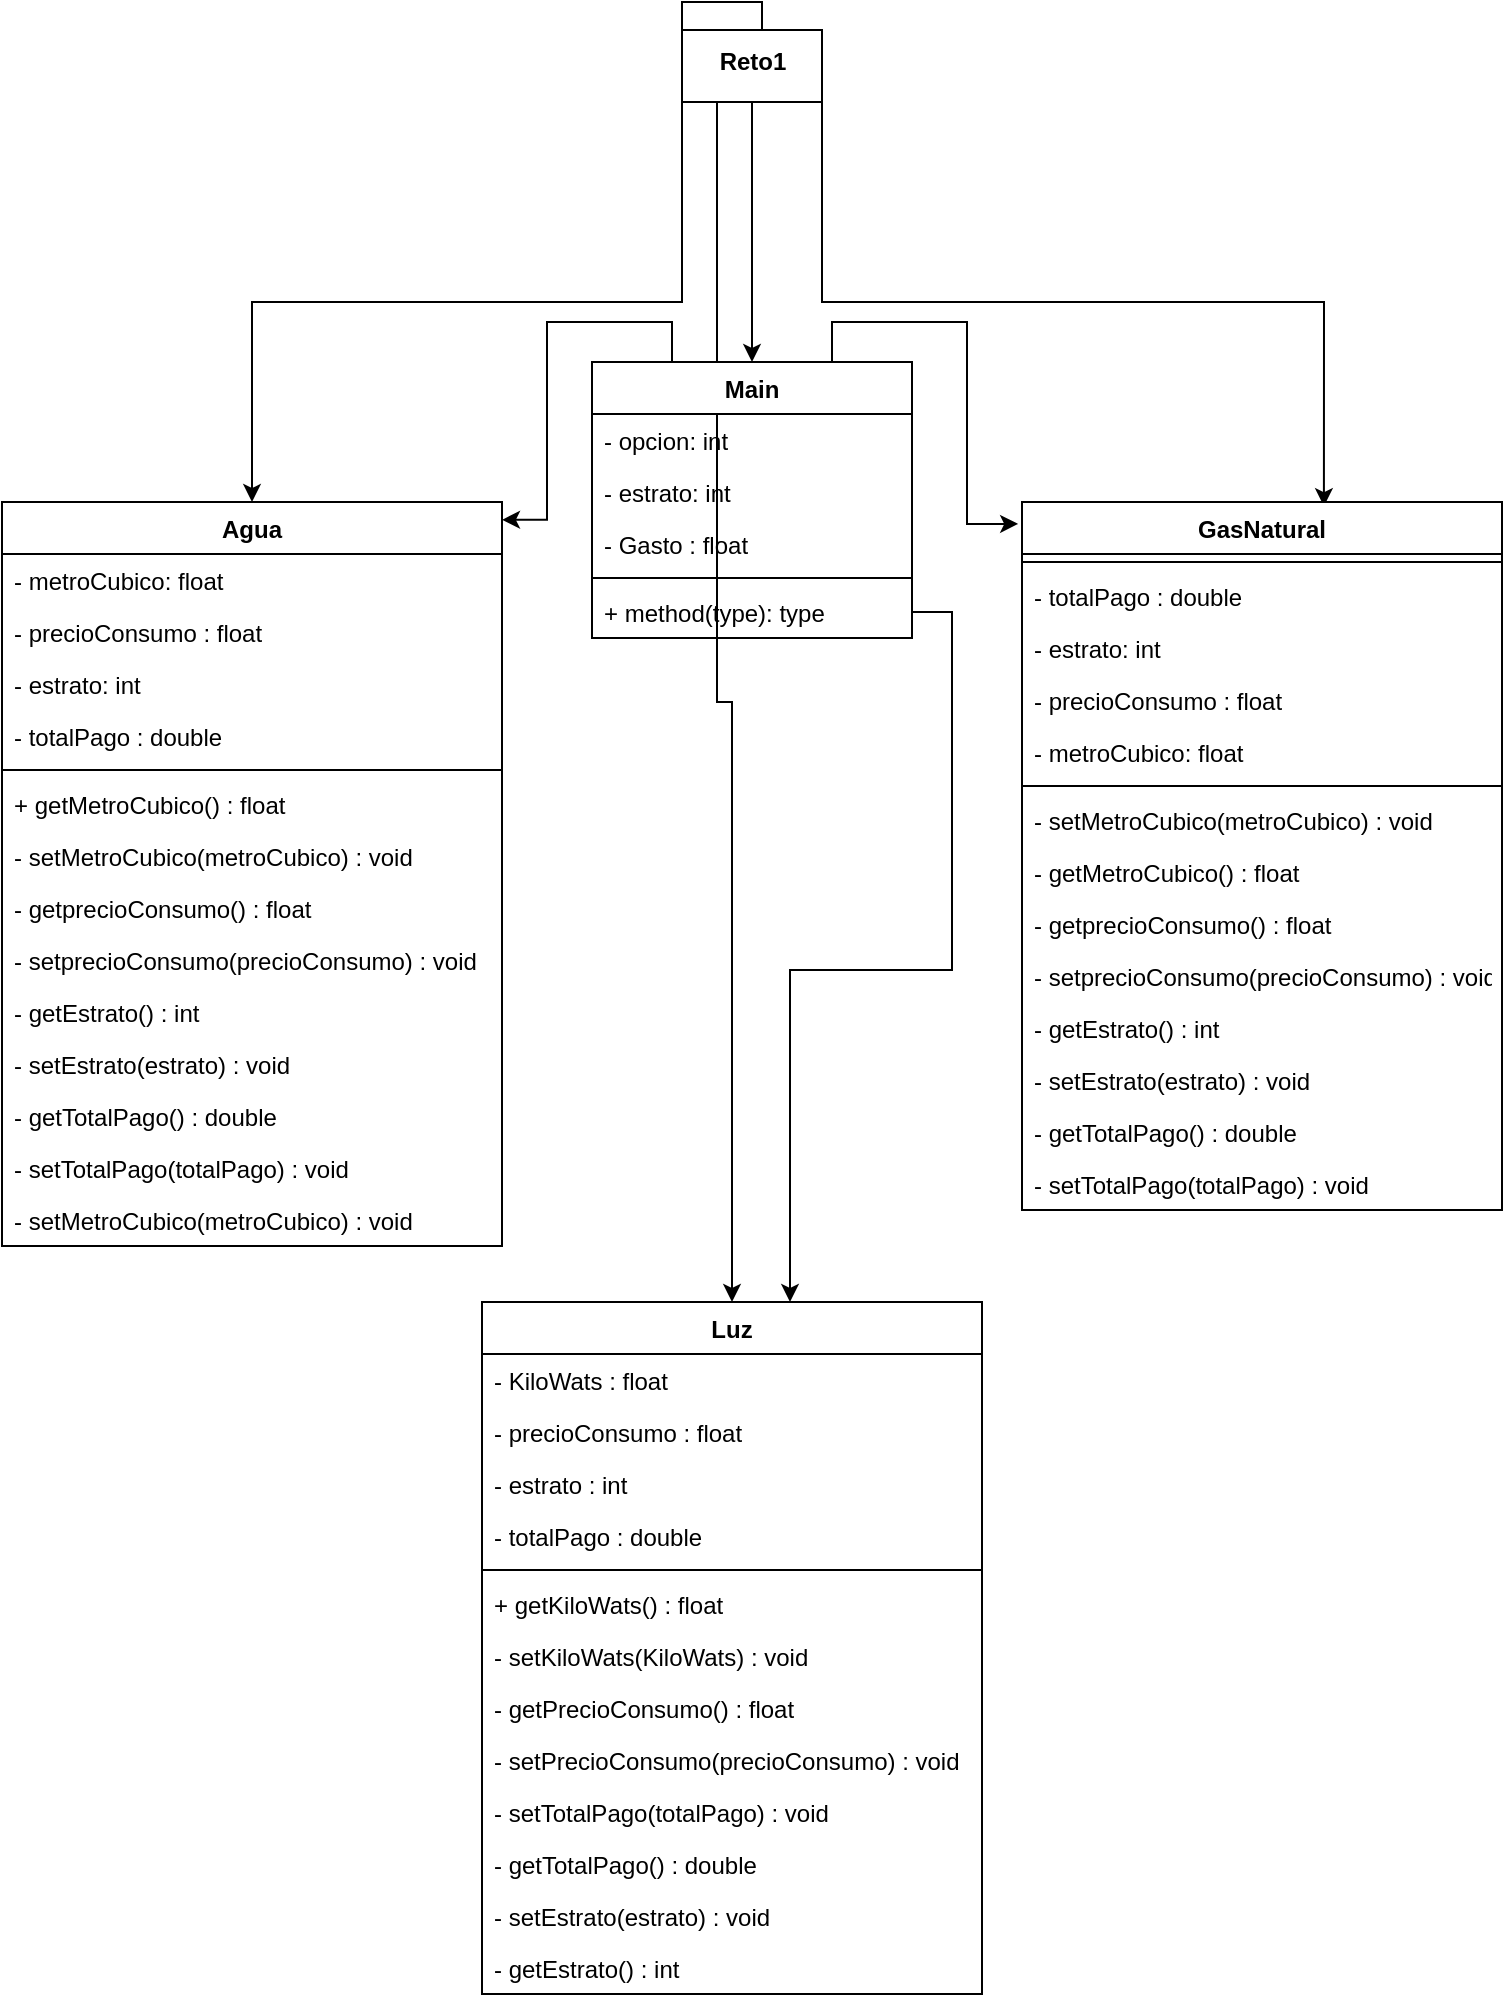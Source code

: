 <mxfile version="14.8.5" type="device"><diagram id="HxVdMPQQJtYXHU90V-i9" name="Page-1"><mxGraphModel dx="1210" dy="636" grid="1" gridSize="10" guides="1" tooltips="1" connect="1" arrows="1" fold="1" page="1" pageScale="1" pageWidth="850" pageHeight="1100" math="0" shadow="0"><root><mxCell id="0"/><mxCell id="1" parent="0"/><mxCell id="yDZ5fZrSNVzCwJpcUcKa-127" style="edgeStyle=orthogonalEdgeStyle;rounded=0;orthogonalLoop=1;jettySize=auto;html=1;exitX=0;exitY=0;exitDx=0;exitDy=50;exitPerimeter=0;" edge="1" parent="1" source="yDZ5fZrSNVzCwJpcUcKa-1" target="yDZ5fZrSNVzCwJpcUcKa-14"><mxGeometry relative="1" as="geometry"/></mxCell><mxCell id="yDZ5fZrSNVzCwJpcUcKa-128" style="edgeStyle=orthogonalEdgeStyle;rounded=0;orthogonalLoop=1;jettySize=auto;html=1;exitX=0;exitY=0;exitDx=70;exitDy=50;exitPerimeter=0;entryX=0.629;entryY=0.006;entryDx=0;entryDy=0;entryPerimeter=0;" edge="1" parent="1" source="yDZ5fZrSNVzCwJpcUcKa-1" target="yDZ5fZrSNVzCwJpcUcKa-22"><mxGeometry relative="1" as="geometry"/></mxCell><mxCell id="yDZ5fZrSNVzCwJpcUcKa-129" style="edgeStyle=orthogonalEdgeStyle;rounded=0;orthogonalLoop=1;jettySize=auto;html=1;exitX=0.5;exitY=1;exitDx=0;exitDy=0;exitPerimeter=0;entryX=0.5;entryY=0;entryDx=0;entryDy=0;" edge="1" parent="1" source="yDZ5fZrSNVzCwJpcUcKa-1" target="yDZ5fZrSNVzCwJpcUcKa-26"><mxGeometry relative="1" as="geometry"/></mxCell><mxCell id="yDZ5fZrSNVzCwJpcUcKa-130" style="edgeStyle=orthogonalEdgeStyle;rounded=0;orthogonalLoop=1;jettySize=auto;html=1;exitX=0.25;exitY=1;exitDx=0;exitDy=0;exitPerimeter=0;entryX=0.5;entryY=0;entryDx=0;entryDy=0;" edge="1" parent="1" source="yDZ5fZrSNVzCwJpcUcKa-1" target="yDZ5fZrSNVzCwJpcUcKa-30"><mxGeometry relative="1" as="geometry"/></mxCell><mxCell id="yDZ5fZrSNVzCwJpcUcKa-1" value="Reto1" style="shape=folder;fontStyle=1;spacingTop=10;tabWidth=40;tabHeight=14;tabPosition=left;html=1;" vertex="1" parent="1"><mxGeometry x="380" y="30" width="70" height="50" as="geometry"/></mxCell><mxCell id="yDZ5fZrSNVzCwJpcUcKa-14" value="Agua" style="swimlane;fontStyle=1;align=center;verticalAlign=top;childLayout=stackLayout;horizontal=1;startSize=26;horizontalStack=0;resizeParent=1;resizeParentMax=0;resizeLast=0;collapsible=1;marginBottom=0;" vertex="1" parent="1"><mxGeometry x="40" y="280" width="250" height="372" as="geometry"/></mxCell><mxCell id="yDZ5fZrSNVzCwJpcUcKa-43" value="- metroCubico: float" style="text;strokeColor=none;fillColor=none;align=left;verticalAlign=top;spacingLeft=4;spacingRight=4;overflow=hidden;rotatable=0;points=[[0,0.5],[1,0.5]];portConstraint=eastwest;" vertex="1" parent="yDZ5fZrSNVzCwJpcUcKa-14"><mxGeometry y="26" width="250" height="26" as="geometry"/></mxCell><mxCell id="yDZ5fZrSNVzCwJpcUcKa-44" value="- precioConsumo : float" style="text;strokeColor=none;fillColor=none;align=left;verticalAlign=top;spacingLeft=4;spacingRight=4;overflow=hidden;rotatable=0;points=[[0,0.5],[1,0.5]];portConstraint=eastwest;" vertex="1" parent="yDZ5fZrSNVzCwJpcUcKa-14"><mxGeometry y="52" width="250" height="26" as="geometry"/></mxCell><mxCell id="yDZ5fZrSNVzCwJpcUcKa-45" value="- estrato: int" style="text;strokeColor=none;fillColor=none;align=left;verticalAlign=top;spacingLeft=4;spacingRight=4;overflow=hidden;rotatable=0;points=[[0,0.5],[1,0.5]];portConstraint=eastwest;" vertex="1" parent="yDZ5fZrSNVzCwJpcUcKa-14"><mxGeometry y="78" width="250" height="26" as="geometry"/></mxCell><mxCell id="yDZ5fZrSNVzCwJpcUcKa-15" value="- totalPago : double" style="text;strokeColor=none;fillColor=none;align=left;verticalAlign=top;spacingLeft=4;spacingRight=4;overflow=hidden;rotatable=0;points=[[0,0.5],[1,0.5]];portConstraint=eastwest;" vertex="1" parent="yDZ5fZrSNVzCwJpcUcKa-14"><mxGeometry y="104" width="250" height="26" as="geometry"/></mxCell><mxCell id="yDZ5fZrSNVzCwJpcUcKa-16" value="" style="line;strokeWidth=1;fillColor=none;align=left;verticalAlign=middle;spacingTop=-1;spacingLeft=3;spacingRight=3;rotatable=0;labelPosition=right;points=[];portConstraint=eastwest;" vertex="1" parent="yDZ5fZrSNVzCwJpcUcKa-14"><mxGeometry y="130" width="250" height="8" as="geometry"/></mxCell><mxCell id="yDZ5fZrSNVzCwJpcUcKa-46" value="+ getMetroCubico() : float" style="text;strokeColor=none;fillColor=none;align=left;verticalAlign=top;spacingLeft=4;spacingRight=4;overflow=hidden;rotatable=0;points=[[0,0.5],[1,0.5]];portConstraint=eastwest;" vertex="1" parent="yDZ5fZrSNVzCwJpcUcKa-14"><mxGeometry y="138" width="250" height="26" as="geometry"/></mxCell><mxCell id="yDZ5fZrSNVzCwJpcUcKa-48" value="- setMetroCubico(metroCubico) : void" style="text;strokeColor=none;fillColor=none;align=left;verticalAlign=top;spacingLeft=4;spacingRight=4;overflow=hidden;rotatable=0;points=[[0,0.5],[1,0.5]];portConstraint=eastwest;" vertex="1" parent="yDZ5fZrSNVzCwJpcUcKa-14"><mxGeometry y="164" width="250" height="26" as="geometry"/></mxCell><mxCell id="yDZ5fZrSNVzCwJpcUcKa-49" value="- getprecioConsumo() : float" style="text;strokeColor=none;fillColor=none;align=left;verticalAlign=top;spacingLeft=4;spacingRight=4;overflow=hidden;rotatable=0;points=[[0,0.5],[1,0.5]];portConstraint=eastwest;" vertex="1" parent="yDZ5fZrSNVzCwJpcUcKa-14"><mxGeometry y="190" width="250" height="26" as="geometry"/></mxCell><mxCell id="yDZ5fZrSNVzCwJpcUcKa-50" value="- setprecioConsumo(precioConsumo) : void" style="text;strokeColor=none;fillColor=none;align=left;verticalAlign=top;spacingLeft=4;spacingRight=4;overflow=hidden;rotatable=0;points=[[0,0.5],[1,0.5]];portConstraint=eastwest;" vertex="1" parent="yDZ5fZrSNVzCwJpcUcKa-14"><mxGeometry y="216" width="250" height="26" as="geometry"/></mxCell><mxCell id="yDZ5fZrSNVzCwJpcUcKa-51" value="- getEstrato() : int" style="text;strokeColor=none;fillColor=none;align=left;verticalAlign=top;spacingLeft=4;spacingRight=4;overflow=hidden;rotatable=0;points=[[0,0.5],[1,0.5]];portConstraint=eastwest;" vertex="1" parent="yDZ5fZrSNVzCwJpcUcKa-14"><mxGeometry y="242" width="250" height="26" as="geometry"/></mxCell><mxCell id="yDZ5fZrSNVzCwJpcUcKa-52" value="- setEstrato(estrato) : void" style="text;strokeColor=none;fillColor=none;align=left;verticalAlign=top;spacingLeft=4;spacingRight=4;overflow=hidden;rotatable=0;points=[[0,0.5],[1,0.5]];portConstraint=eastwest;" vertex="1" parent="yDZ5fZrSNVzCwJpcUcKa-14"><mxGeometry y="268" width="250" height="26" as="geometry"/></mxCell><mxCell id="yDZ5fZrSNVzCwJpcUcKa-53" value="- getTotalPago() : double" style="text;strokeColor=none;fillColor=none;align=left;verticalAlign=top;spacingLeft=4;spacingRight=4;overflow=hidden;rotatable=0;points=[[0,0.5],[1,0.5]];portConstraint=eastwest;" vertex="1" parent="yDZ5fZrSNVzCwJpcUcKa-14"><mxGeometry y="294" width="250" height="26" as="geometry"/></mxCell><mxCell id="yDZ5fZrSNVzCwJpcUcKa-17" value="- setTotalPago(totalPago) : void" style="text;strokeColor=none;fillColor=none;align=left;verticalAlign=top;spacingLeft=4;spacingRight=4;overflow=hidden;rotatable=0;points=[[0,0.5],[1,0.5]];portConstraint=eastwest;" vertex="1" parent="yDZ5fZrSNVzCwJpcUcKa-14"><mxGeometry y="320" width="250" height="26" as="geometry"/></mxCell><mxCell id="yDZ5fZrSNVzCwJpcUcKa-63" value="- setMetroCubico(metroCubico) : void" style="text;strokeColor=none;fillColor=none;align=left;verticalAlign=top;spacingLeft=4;spacingRight=4;overflow=hidden;rotatable=0;points=[[0,0.5],[1,0.5]];portConstraint=eastwest;" vertex="1" parent="yDZ5fZrSNVzCwJpcUcKa-14"><mxGeometry y="346" width="250" height="26" as="geometry"/></mxCell><mxCell id="yDZ5fZrSNVzCwJpcUcKa-22" value="GasNatural" style="swimlane;fontStyle=1;align=center;verticalAlign=top;childLayout=stackLayout;horizontal=1;startSize=26;horizontalStack=0;resizeParent=1;resizeParentMax=0;resizeLast=0;collapsible=1;marginBottom=0;" vertex="1" parent="1"><mxGeometry x="550" y="280" width="240" height="354" as="geometry"/></mxCell><mxCell id="yDZ5fZrSNVzCwJpcUcKa-114" value="" style="line;strokeWidth=1;fillColor=none;align=left;verticalAlign=middle;spacingTop=-1;spacingLeft=3;spacingRight=3;rotatable=0;labelPosition=right;points=[];portConstraint=eastwest;" vertex="1" parent="yDZ5fZrSNVzCwJpcUcKa-22"><mxGeometry y="26" width="240" height="8" as="geometry"/></mxCell><mxCell id="yDZ5fZrSNVzCwJpcUcKa-113" value="- totalPago : double" style="text;strokeColor=none;fillColor=none;align=left;verticalAlign=top;spacingLeft=4;spacingRight=4;overflow=hidden;rotatable=0;points=[[0,0.5],[1,0.5]];portConstraint=eastwest;" vertex="1" parent="yDZ5fZrSNVzCwJpcUcKa-22"><mxGeometry y="34" width="240" height="26" as="geometry"/></mxCell><mxCell id="yDZ5fZrSNVzCwJpcUcKa-112" value="- estrato: int" style="text;strokeColor=none;fillColor=none;align=left;verticalAlign=top;spacingLeft=4;spacingRight=4;overflow=hidden;rotatable=0;points=[[0,0.5],[1,0.5]];portConstraint=eastwest;" vertex="1" parent="yDZ5fZrSNVzCwJpcUcKa-22"><mxGeometry y="60" width="240" height="26" as="geometry"/></mxCell><mxCell id="yDZ5fZrSNVzCwJpcUcKa-111" value="- precioConsumo : float" style="text;strokeColor=none;fillColor=none;align=left;verticalAlign=top;spacingLeft=4;spacingRight=4;overflow=hidden;rotatable=0;points=[[0,0.5],[1,0.5]];portConstraint=eastwest;" vertex="1" parent="yDZ5fZrSNVzCwJpcUcKa-22"><mxGeometry y="86" width="240" height="26" as="geometry"/></mxCell><mxCell id="yDZ5fZrSNVzCwJpcUcKa-110" value="- metroCubico: float" style="text;strokeColor=none;fillColor=none;align=left;verticalAlign=top;spacingLeft=4;spacingRight=4;overflow=hidden;rotatable=0;points=[[0,0.5],[1,0.5]];portConstraint=eastwest;" vertex="1" parent="yDZ5fZrSNVzCwJpcUcKa-22"><mxGeometry y="112" width="240" height="26" as="geometry"/></mxCell><mxCell id="yDZ5fZrSNVzCwJpcUcKa-24" value="" style="line;strokeWidth=1;fillColor=none;align=left;verticalAlign=middle;spacingTop=-1;spacingLeft=3;spacingRight=3;rotatable=0;labelPosition=right;points=[];portConstraint=eastwest;" vertex="1" parent="yDZ5fZrSNVzCwJpcUcKa-22"><mxGeometry y="138" width="240" height="8" as="geometry"/></mxCell><mxCell id="yDZ5fZrSNVzCwJpcUcKa-116" value="- setMetroCubico(metroCubico) : void" style="text;strokeColor=none;fillColor=none;align=left;verticalAlign=top;spacingLeft=4;spacingRight=4;overflow=hidden;rotatable=0;points=[[0,0.5],[1,0.5]];portConstraint=eastwest;" vertex="1" parent="yDZ5fZrSNVzCwJpcUcKa-22"><mxGeometry y="146" width="240" height="26" as="geometry"/></mxCell><mxCell id="yDZ5fZrSNVzCwJpcUcKa-126" value="- getMetroCubico() : float" style="text;strokeColor=none;fillColor=none;align=left;verticalAlign=top;spacingLeft=4;spacingRight=4;overflow=hidden;rotatable=0;points=[[0,0.5],[1,0.5]];portConstraint=eastwest;" vertex="1" parent="yDZ5fZrSNVzCwJpcUcKa-22"><mxGeometry y="172" width="240" height="26" as="geometry"/></mxCell><mxCell id="yDZ5fZrSNVzCwJpcUcKa-117" value="- getprecioConsumo() : float" style="text;strokeColor=none;fillColor=none;align=left;verticalAlign=top;spacingLeft=4;spacingRight=4;overflow=hidden;rotatable=0;points=[[0,0.5],[1,0.5]];portConstraint=eastwest;" vertex="1" parent="yDZ5fZrSNVzCwJpcUcKa-22"><mxGeometry y="198" width="240" height="26" as="geometry"/></mxCell><mxCell id="yDZ5fZrSNVzCwJpcUcKa-118" value="- setprecioConsumo(precioConsumo) : void" style="text;strokeColor=none;fillColor=none;align=left;verticalAlign=top;spacingLeft=4;spacingRight=4;overflow=hidden;rotatable=0;points=[[0,0.5],[1,0.5]];portConstraint=eastwest;" vertex="1" parent="yDZ5fZrSNVzCwJpcUcKa-22"><mxGeometry y="224" width="240" height="26" as="geometry"/></mxCell><mxCell id="yDZ5fZrSNVzCwJpcUcKa-119" value="- getEstrato() : int" style="text;strokeColor=none;fillColor=none;align=left;verticalAlign=top;spacingLeft=4;spacingRight=4;overflow=hidden;rotatable=0;points=[[0,0.5],[1,0.5]];portConstraint=eastwest;" vertex="1" parent="yDZ5fZrSNVzCwJpcUcKa-22"><mxGeometry y="250" width="240" height="26" as="geometry"/></mxCell><mxCell id="yDZ5fZrSNVzCwJpcUcKa-120" value="- setEstrato(estrato) : void" style="text;strokeColor=none;fillColor=none;align=left;verticalAlign=top;spacingLeft=4;spacingRight=4;overflow=hidden;rotatable=0;points=[[0,0.5],[1,0.5]];portConstraint=eastwest;" vertex="1" parent="yDZ5fZrSNVzCwJpcUcKa-22"><mxGeometry y="276" width="240" height="26" as="geometry"/></mxCell><mxCell id="yDZ5fZrSNVzCwJpcUcKa-121" value="- getTotalPago() : double" style="text;strokeColor=none;fillColor=none;align=left;verticalAlign=top;spacingLeft=4;spacingRight=4;overflow=hidden;rotatable=0;points=[[0,0.5],[1,0.5]];portConstraint=eastwest;" vertex="1" parent="yDZ5fZrSNVzCwJpcUcKa-22"><mxGeometry y="302" width="240" height="26" as="geometry"/></mxCell><mxCell id="yDZ5fZrSNVzCwJpcUcKa-122" value="- setTotalPago(totalPago) : void" style="text;strokeColor=none;fillColor=none;align=left;verticalAlign=top;spacingLeft=4;spacingRight=4;overflow=hidden;rotatable=0;points=[[0,0.5],[1,0.5]];portConstraint=eastwest;" vertex="1" parent="yDZ5fZrSNVzCwJpcUcKa-22"><mxGeometry y="328" width="240" height="26" as="geometry"/></mxCell><mxCell id="yDZ5fZrSNVzCwJpcUcKa-131" style="edgeStyle=orthogonalEdgeStyle;rounded=0;orthogonalLoop=1;jettySize=auto;html=1;exitX=0.25;exitY=0;exitDx=0;exitDy=0;entryX=1;entryY=0.024;entryDx=0;entryDy=0;entryPerimeter=0;" edge="1" parent="1" source="yDZ5fZrSNVzCwJpcUcKa-26" target="yDZ5fZrSNVzCwJpcUcKa-14"><mxGeometry relative="1" as="geometry"/></mxCell><mxCell id="yDZ5fZrSNVzCwJpcUcKa-132" style="edgeStyle=orthogonalEdgeStyle;rounded=0;orthogonalLoop=1;jettySize=auto;html=1;exitX=0.75;exitY=0;exitDx=0;exitDy=0;entryX=-0.008;entryY=0.031;entryDx=0;entryDy=0;entryPerimeter=0;" edge="1" parent="1" source="yDZ5fZrSNVzCwJpcUcKa-26" target="yDZ5fZrSNVzCwJpcUcKa-22"><mxGeometry relative="1" as="geometry"/></mxCell><mxCell id="yDZ5fZrSNVzCwJpcUcKa-26" value="Main" style="swimlane;fontStyle=1;align=center;verticalAlign=top;childLayout=stackLayout;horizontal=1;startSize=26;horizontalStack=0;resizeParent=1;resizeParentMax=0;resizeLast=0;collapsible=1;marginBottom=0;" vertex="1" parent="1"><mxGeometry x="335" y="210" width="160" height="138" as="geometry"/></mxCell><mxCell id="yDZ5fZrSNVzCwJpcUcKa-27" value="- opcion: int" style="text;strokeColor=none;fillColor=none;align=left;verticalAlign=top;spacingLeft=4;spacingRight=4;overflow=hidden;rotatable=0;points=[[0,0.5],[1,0.5]];portConstraint=eastwest;" vertex="1" parent="yDZ5fZrSNVzCwJpcUcKa-26"><mxGeometry y="26" width="160" height="26" as="geometry"/></mxCell><mxCell id="yDZ5fZrSNVzCwJpcUcKa-37" value="- estrato: int" style="text;strokeColor=none;fillColor=none;align=left;verticalAlign=top;spacingLeft=4;spacingRight=4;overflow=hidden;rotatable=0;points=[[0,0.5],[1,0.5]];portConstraint=eastwest;" vertex="1" parent="yDZ5fZrSNVzCwJpcUcKa-26"><mxGeometry y="52" width="160" height="26" as="geometry"/></mxCell><mxCell id="yDZ5fZrSNVzCwJpcUcKa-38" value="- Gasto : float" style="text;strokeColor=none;fillColor=none;align=left;verticalAlign=top;spacingLeft=4;spacingRight=4;overflow=hidden;rotatable=0;points=[[0,0.5],[1,0.5]];portConstraint=eastwest;" vertex="1" parent="yDZ5fZrSNVzCwJpcUcKa-26"><mxGeometry y="78" width="160" height="26" as="geometry"/></mxCell><mxCell id="yDZ5fZrSNVzCwJpcUcKa-28" value="" style="line;strokeWidth=1;fillColor=none;align=left;verticalAlign=middle;spacingTop=-1;spacingLeft=3;spacingRight=3;rotatable=0;labelPosition=right;points=[];portConstraint=eastwest;" vertex="1" parent="yDZ5fZrSNVzCwJpcUcKa-26"><mxGeometry y="104" width="160" height="8" as="geometry"/></mxCell><mxCell id="yDZ5fZrSNVzCwJpcUcKa-29" value="+ method(type): type" style="text;strokeColor=none;fillColor=none;align=left;verticalAlign=top;spacingLeft=4;spacingRight=4;overflow=hidden;rotatable=0;points=[[0,0.5],[1,0.5]];portConstraint=eastwest;" vertex="1" parent="yDZ5fZrSNVzCwJpcUcKa-26"><mxGeometry y="112" width="160" height="26" as="geometry"/></mxCell><mxCell id="yDZ5fZrSNVzCwJpcUcKa-30" value="Luz" style="swimlane;fontStyle=1;align=center;verticalAlign=top;childLayout=stackLayout;horizontal=1;startSize=26;horizontalStack=0;resizeParent=1;resizeParentMax=0;resizeLast=0;collapsible=1;marginBottom=0;" vertex="1" parent="1"><mxGeometry x="280" y="680" width="250" height="346" as="geometry"/></mxCell><mxCell id="yDZ5fZrSNVzCwJpcUcKa-31" value="- KiloWats : float" style="text;strokeColor=none;fillColor=none;align=left;verticalAlign=top;spacingLeft=4;spacingRight=4;overflow=hidden;rotatable=0;points=[[0,0.5],[1,0.5]];portConstraint=eastwest;" vertex="1" parent="yDZ5fZrSNVzCwJpcUcKa-30"><mxGeometry y="26" width="250" height="26" as="geometry"/></mxCell><mxCell id="yDZ5fZrSNVzCwJpcUcKa-73" value="- precioConsumo : float" style="text;strokeColor=none;fillColor=none;align=left;verticalAlign=top;spacingLeft=4;spacingRight=4;overflow=hidden;rotatable=0;points=[[0,0.5],[1,0.5]];portConstraint=eastwest;" vertex="1" parent="yDZ5fZrSNVzCwJpcUcKa-30"><mxGeometry y="52" width="250" height="26" as="geometry"/></mxCell><mxCell id="yDZ5fZrSNVzCwJpcUcKa-74" value="- estrato : int" style="text;strokeColor=none;fillColor=none;align=left;verticalAlign=top;spacingLeft=4;spacingRight=4;overflow=hidden;rotatable=0;points=[[0,0.5],[1,0.5]];portConstraint=eastwest;" vertex="1" parent="yDZ5fZrSNVzCwJpcUcKa-30"><mxGeometry y="78" width="250" height="26" as="geometry"/></mxCell><mxCell id="yDZ5fZrSNVzCwJpcUcKa-75" value="- totalPago : double" style="text;strokeColor=none;fillColor=none;align=left;verticalAlign=top;spacingLeft=4;spacingRight=4;overflow=hidden;rotatable=0;points=[[0,0.5],[1,0.5]];portConstraint=eastwest;" vertex="1" parent="yDZ5fZrSNVzCwJpcUcKa-30"><mxGeometry y="104" width="250" height="26" as="geometry"/></mxCell><mxCell id="yDZ5fZrSNVzCwJpcUcKa-95" value="" style="line;strokeWidth=1;fillColor=none;align=left;verticalAlign=middle;spacingTop=-1;spacingLeft=3;spacingRight=3;rotatable=0;labelPosition=right;points=[];portConstraint=eastwest;" vertex="1" parent="yDZ5fZrSNVzCwJpcUcKa-30"><mxGeometry y="130" width="250" height="8" as="geometry"/></mxCell><mxCell id="yDZ5fZrSNVzCwJpcUcKa-96" value="+ getKiloWats() : float" style="text;strokeColor=none;fillColor=none;align=left;verticalAlign=top;spacingLeft=4;spacingRight=4;overflow=hidden;rotatable=0;points=[[0,0.5],[1,0.5]];portConstraint=eastwest;" vertex="1" parent="yDZ5fZrSNVzCwJpcUcKa-30"><mxGeometry y="138" width="250" height="26" as="geometry"/></mxCell><mxCell id="yDZ5fZrSNVzCwJpcUcKa-104" value="- setKiloWats(KiloWats) : void" style="text;strokeColor=none;fillColor=none;align=left;verticalAlign=top;spacingLeft=4;spacingRight=4;overflow=hidden;rotatable=0;points=[[0,0.5],[1,0.5]];portConstraint=eastwest;" vertex="1" parent="yDZ5fZrSNVzCwJpcUcKa-30"><mxGeometry y="164" width="250" height="26" as="geometry"/></mxCell><mxCell id="yDZ5fZrSNVzCwJpcUcKa-107" value="- getPrecioConsumo() : float" style="text;strokeColor=none;fillColor=none;align=left;verticalAlign=top;spacingLeft=4;spacingRight=4;overflow=hidden;rotatable=0;points=[[0,0.5],[1,0.5]];portConstraint=eastwest;" vertex="1" parent="yDZ5fZrSNVzCwJpcUcKa-30"><mxGeometry y="190" width="250" height="26" as="geometry"/></mxCell><mxCell id="yDZ5fZrSNVzCwJpcUcKa-108" value="- setPrecioConsumo(precioConsumo) : void" style="text;strokeColor=none;fillColor=none;align=left;verticalAlign=top;spacingLeft=4;spacingRight=4;overflow=hidden;rotatable=0;points=[[0,0.5],[1,0.5]];portConstraint=eastwest;" vertex="1" parent="yDZ5fZrSNVzCwJpcUcKa-30"><mxGeometry y="216" width="250" height="26" as="geometry"/></mxCell><mxCell id="yDZ5fZrSNVzCwJpcUcKa-103" value="- setTotalPago(totalPago) : void" style="text;strokeColor=none;fillColor=none;align=left;verticalAlign=top;spacingLeft=4;spacingRight=4;overflow=hidden;rotatable=0;points=[[0,0.5],[1,0.5]];portConstraint=eastwest;" vertex="1" parent="yDZ5fZrSNVzCwJpcUcKa-30"><mxGeometry y="242" width="250" height="26" as="geometry"/></mxCell><mxCell id="yDZ5fZrSNVzCwJpcUcKa-102" value="- getTotalPago() : double" style="text;strokeColor=none;fillColor=none;align=left;verticalAlign=top;spacingLeft=4;spacingRight=4;overflow=hidden;rotatable=0;points=[[0,0.5],[1,0.5]];portConstraint=eastwest;" vertex="1" parent="yDZ5fZrSNVzCwJpcUcKa-30"><mxGeometry y="268" width="250" height="26" as="geometry"/></mxCell><mxCell id="yDZ5fZrSNVzCwJpcUcKa-101" value="- setEstrato(estrato) : void" style="text;strokeColor=none;fillColor=none;align=left;verticalAlign=top;spacingLeft=4;spacingRight=4;overflow=hidden;rotatable=0;points=[[0,0.5],[1,0.5]];portConstraint=eastwest;" vertex="1" parent="yDZ5fZrSNVzCwJpcUcKa-30"><mxGeometry y="294" width="250" height="26" as="geometry"/></mxCell><mxCell id="yDZ5fZrSNVzCwJpcUcKa-100" value="- getEstrato() : int" style="text;strokeColor=none;fillColor=none;align=left;verticalAlign=top;spacingLeft=4;spacingRight=4;overflow=hidden;rotatable=0;points=[[0,0.5],[1,0.5]];portConstraint=eastwest;" vertex="1" parent="yDZ5fZrSNVzCwJpcUcKa-30"><mxGeometry y="320" width="250" height="26" as="geometry"/></mxCell><mxCell id="yDZ5fZrSNVzCwJpcUcKa-133" style="edgeStyle=orthogonalEdgeStyle;rounded=0;orthogonalLoop=1;jettySize=auto;html=1;exitX=1;exitY=0.5;exitDx=0;exitDy=0;entryX=0.616;entryY=0;entryDx=0;entryDy=0;entryPerimeter=0;" edge="1" parent="1" source="yDZ5fZrSNVzCwJpcUcKa-29" target="yDZ5fZrSNVzCwJpcUcKa-30"><mxGeometry relative="1" as="geometry"/></mxCell></root></mxGraphModel></diagram></mxfile>